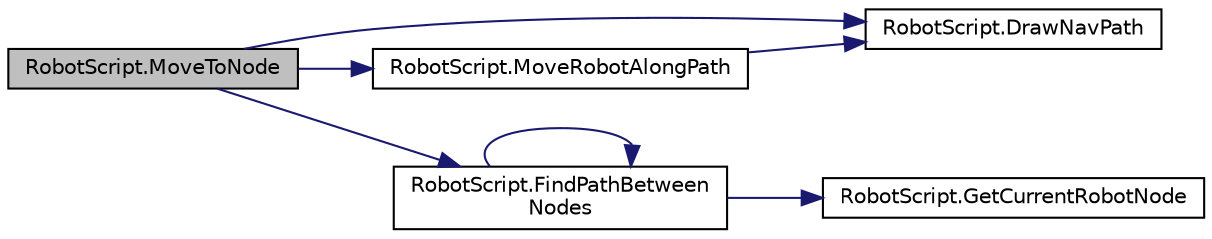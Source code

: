 digraph "RobotScript.MoveToNode"
{
 // LATEX_PDF_SIZE
  edge [fontname="Helvetica",fontsize="10",labelfontname="Helvetica",labelfontsize="10"];
  node [fontname="Helvetica",fontsize="10",shape=record];
  rankdir="LR";
  Node1 [label="RobotScript.MoveToNode",height=0.2,width=0.4,color="black", fillcolor="grey75", style="filled", fontcolor="black",tooltip=" "];
  Node1 -> Node2 [color="midnightblue",fontsize="10",style="solid",fontname="Helvetica"];
  Node2 [label="RobotScript.DrawNavPath",height=0.2,width=0.4,color="black", fillcolor="white", style="filled",URL="$class_robot_script.html#a177722cf104b800c97505665083dd3a4",tooltip=" "];
  Node1 -> Node3 [color="midnightblue",fontsize="10",style="solid",fontname="Helvetica"];
  Node3 [label="RobotScript.FindPathBetween\lNodes",height=0.2,width=0.4,color="black", fillcolor="white", style="filled",URL="$class_robot_script.html#a6141d853d8f1fabc3e5c3f61c60767f2",tooltip=" "];
  Node3 -> Node3 [color="midnightblue",fontsize="10",style="solid",fontname="Helvetica"];
  Node3 -> Node4 [color="midnightblue",fontsize="10",style="solid",fontname="Helvetica"];
  Node4 [label="RobotScript.GetCurrentRobotNode",height=0.2,width=0.4,color="black", fillcolor="white", style="filled",URL="$class_robot_script.html#ad25a0147df08715dffc20665e66e5ecd",tooltip=" "];
  Node1 -> Node5 [color="midnightblue",fontsize="10",style="solid",fontname="Helvetica"];
  Node5 [label="RobotScript.MoveRobotAlongPath",height=0.2,width=0.4,color="black", fillcolor="white", style="filled",URL="$class_robot_script.html#ab791230c437d0faed84e2852d1d03456",tooltip=" "];
  Node5 -> Node2 [color="midnightblue",fontsize="10",style="solid",fontname="Helvetica"];
}
